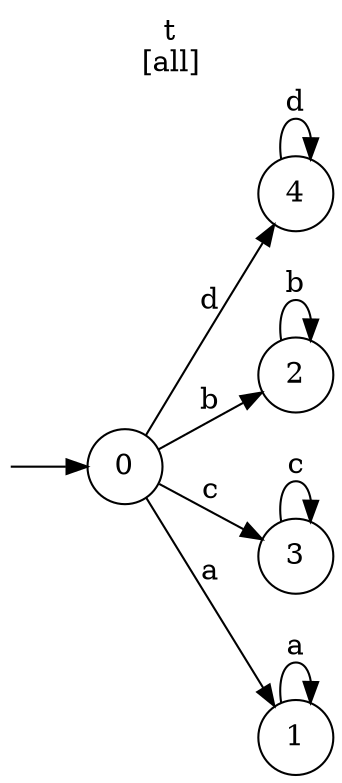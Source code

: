 digraph "Ga | Gb | Gc | Gd" {
  rankdir=LR
  label="t\n[all]"
  labelloc="t"
  node [shape="circle"]
  I [label="", style=invis, width=0]
  I -> 0
  0 [label="0"]
  0 -> 4 [label="d"]
  0 -> 2 [label="b"]
  0 -> 3 [label="c"]
  0 -> 1 [label="a"]
  1 [label="1"]
  1 -> 1 [label="a"]
  2 [label="2"]
  2 -> 2 [label="b"]
  3 [label="3"]
  3 -> 3 [label="c"]
  4 [label="4"]
  4 -> 4 [label="d"]
}
